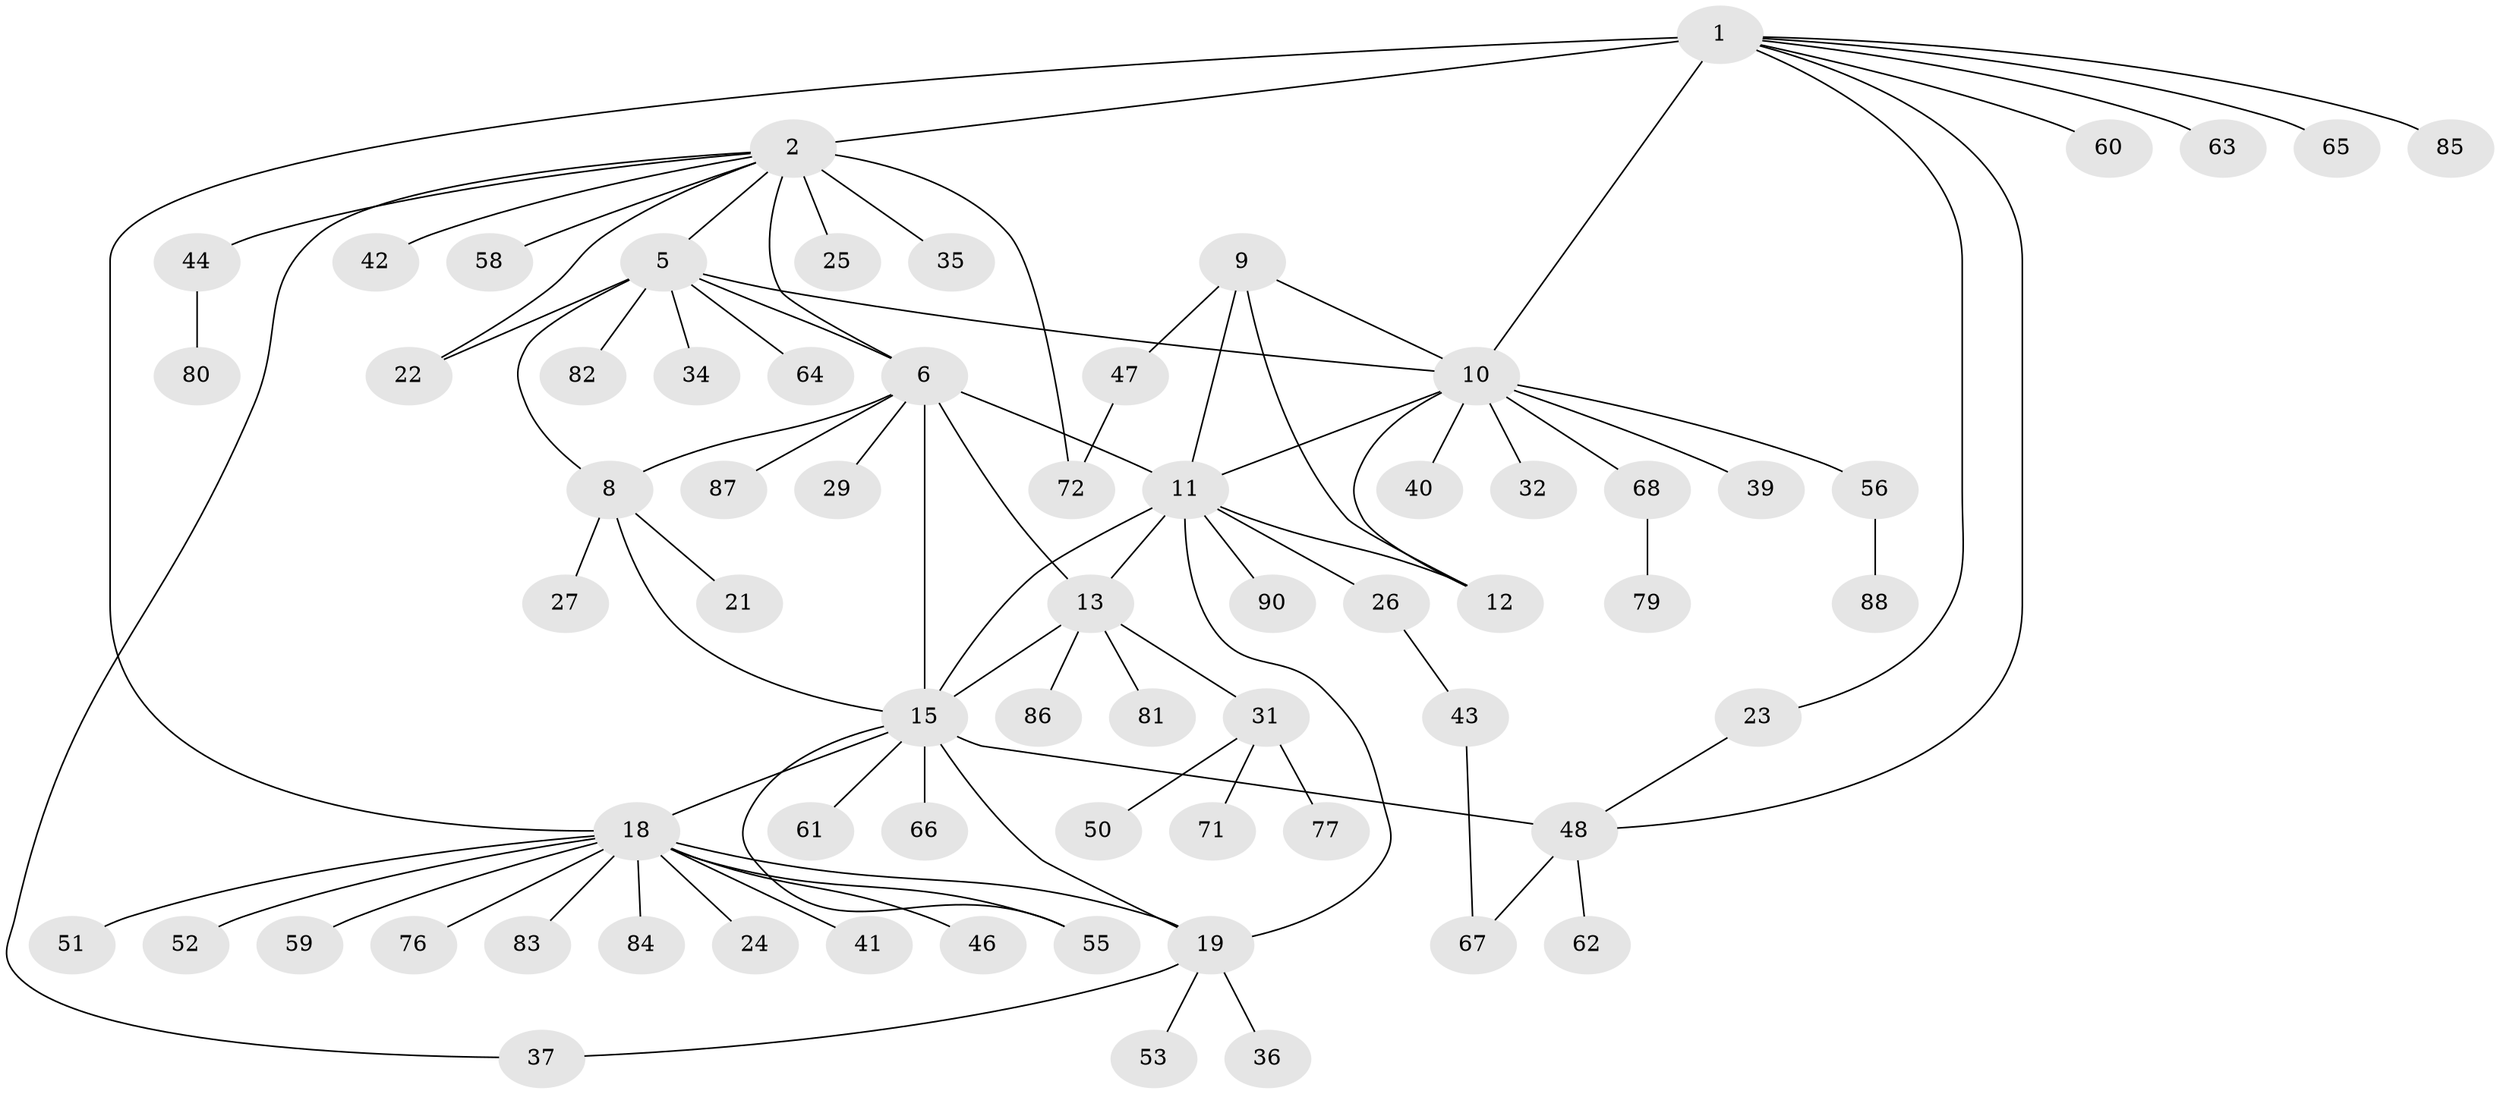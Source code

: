 // Generated by graph-tools (version 1.1) at 2025/24/03/03/25 07:24:11]
// undirected, 68 vertices, 88 edges
graph export_dot {
graph [start="1"]
  node [color=gray90,style=filled];
  1 [super="+4"];
  2 [super="+3"];
  5 [super="+7"];
  6 [super="+14"];
  8 [super="+28"];
  9 [super="+33"];
  10 [super="+30"];
  11 [super="+16"];
  12;
  13 [super="+38"];
  15 [super="+17"];
  18 [super="+74"];
  19 [super="+20"];
  21;
  22;
  23 [super="+75"];
  24;
  25;
  26;
  27;
  29;
  31 [super="+45"];
  32;
  34 [super="+73"];
  35;
  36;
  37;
  39;
  40;
  41 [super="+54"];
  42;
  43 [super="+70"];
  44 [super="+89"];
  46;
  47 [super="+69"];
  48 [super="+49"];
  50;
  51;
  52;
  53;
  55;
  56 [super="+57"];
  58;
  59;
  60;
  61;
  62;
  63;
  64;
  65;
  66 [super="+78"];
  67;
  68;
  71 [super="+91"];
  72;
  76;
  77;
  79;
  80;
  81;
  82;
  83;
  84;
  85;
  86;
  87;
  88;
  90;
  1 -- 2 [weight=4];
  1 -- 18;
  1 -- 23;
  1 -- 60;
  1 -- 63;
  1 -- 85;
  1 -- 48;
  1 -- 65;
  1 -- 10;
  2 -- 25;
  2 -- 35;
  2 -- 44;
  2 -- 58;
  2 -- 37;
  2 -- 6;
  2 -- 5;
  2 -- 72;
  2 -- 42;
  2 -- 22;
  5 -- 6 [weight=2];
  5 -- 8 [weight=2];
  5 -- 34;
  5 -- 64;
  5 -- 10;
  5 -- 82;
  5 -- 22;
  6 -- 8 [weight=2];
  6 -- 29;
  6 -- 87;
  6 -- 13;
  6 -- 15;
  6 -- 11;
  8 -- 21;
  8 -- 27;
  8 -- 15;
  9 -- 10;
  9 -- 11;
  9 -- 12;
  9 -- 47;
  10 -- 11;
  10 -- 12;
  10 -- 32;
  10 -- 39;
  10 -- 40;
  10 -- 56;
  10 -- 68;
  11 -- 12;
  11 -- 19;
  11 -- 90;
  11 -- 26;
  11 -- 13;
  11 -- 15;
  13 -- 15;
  13 -- 31;
  13 -- 81;
  13 -- 86;
  15 -- 48 [weight=2];
  15 -- 55;
  15 -- 61;
  15 -- 66;
  15 -- 18;
  15 -- 19 [weight=2];
  18 -- 19 [weight=2];
  18 -- 24;
  18 -- 41;
  18 -- 46;
  18 -- 51;
  18 -- 52;
  18 -- 55;
  18 -- 59;
  18 -- 76;
  18 -- 83;
  18 -- 84;
  19 -- 53;
  19 -- 36;
  19 -- 37;
  23 -- 48;
  26 -- 43;
  31 -- 71;
  31 -- 77;
  31 -- 50;
  43 -- 67;
  44 -- 80;
  47 -- 72;
  48 -- 67;
  48 -- 62;
  56 -- 88;
  68 -- 79;
}
